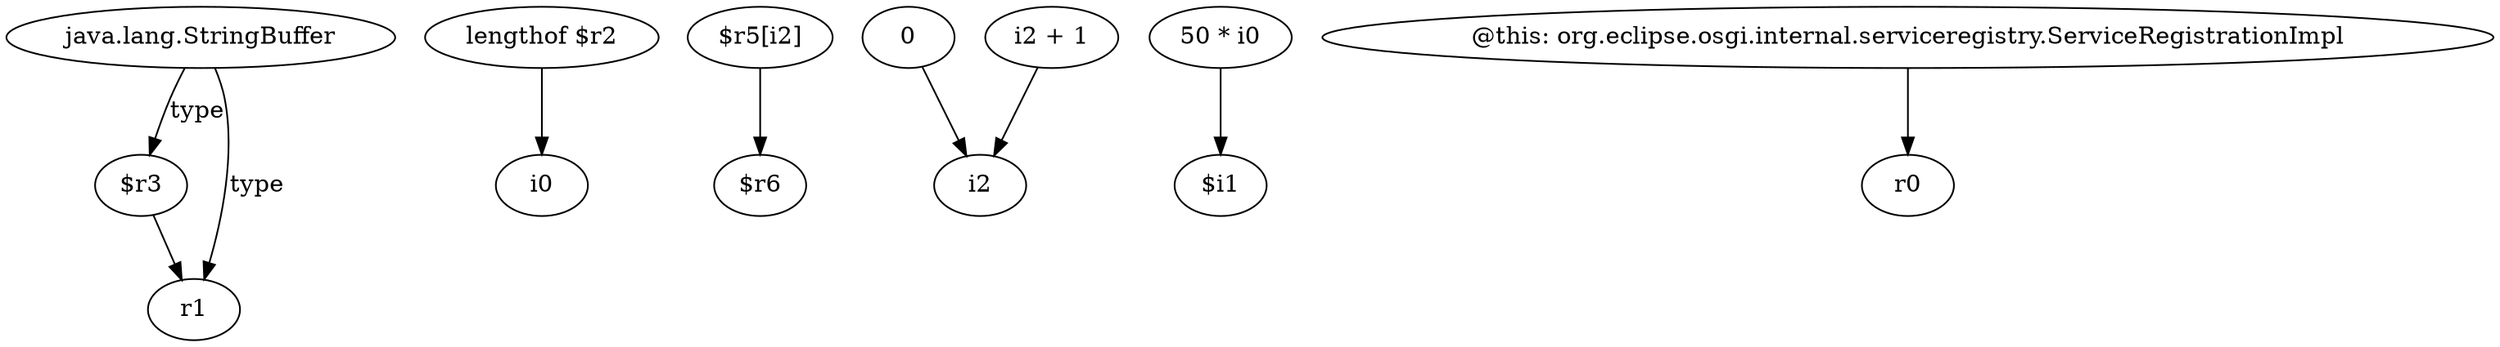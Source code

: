 digraph g {
0[label="$r3"]
1[label="r1"]
0->1[label=""]
2[label="java.lang.StringBuffer"]
2->1[label="type"]
3[label="lengthof $r2"]
4[label="i0"]
3->4[label=""]
5[label="$r5[i2]"]
6[label="$r6"]
5->6[label=""]
7[label="0"]
8[label="i2"]
7->8[label=""]
9[label="50 * i0"]
10[label="$i1"]
9->10[label=""]
11[label="i2 + 1"]
11->8[label=""]
2->0[label="type"]
12[label="@this: org.eclipse.osgi.internal.serviceregistry.ServiceRegistrationImpl"]
13[label="r0"]
12->13[label=""]
}
